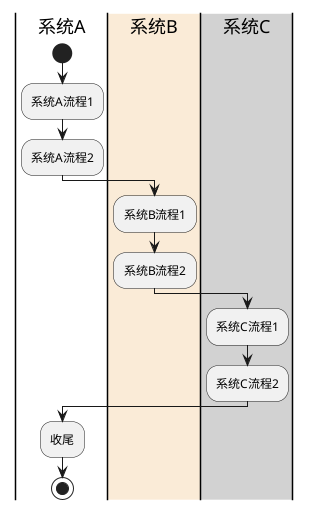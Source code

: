 @startuml
|系统A|
start
:系统A流程1;
:系统A流程2;
|#AntiqueWhite|系统B|
:系统B流程1;
:系统B流程2;
|#D2D2D2|系统C|
:系统C流程1;
:系统C流程2;
|系统A|
:收尾;
stop
@enduml
